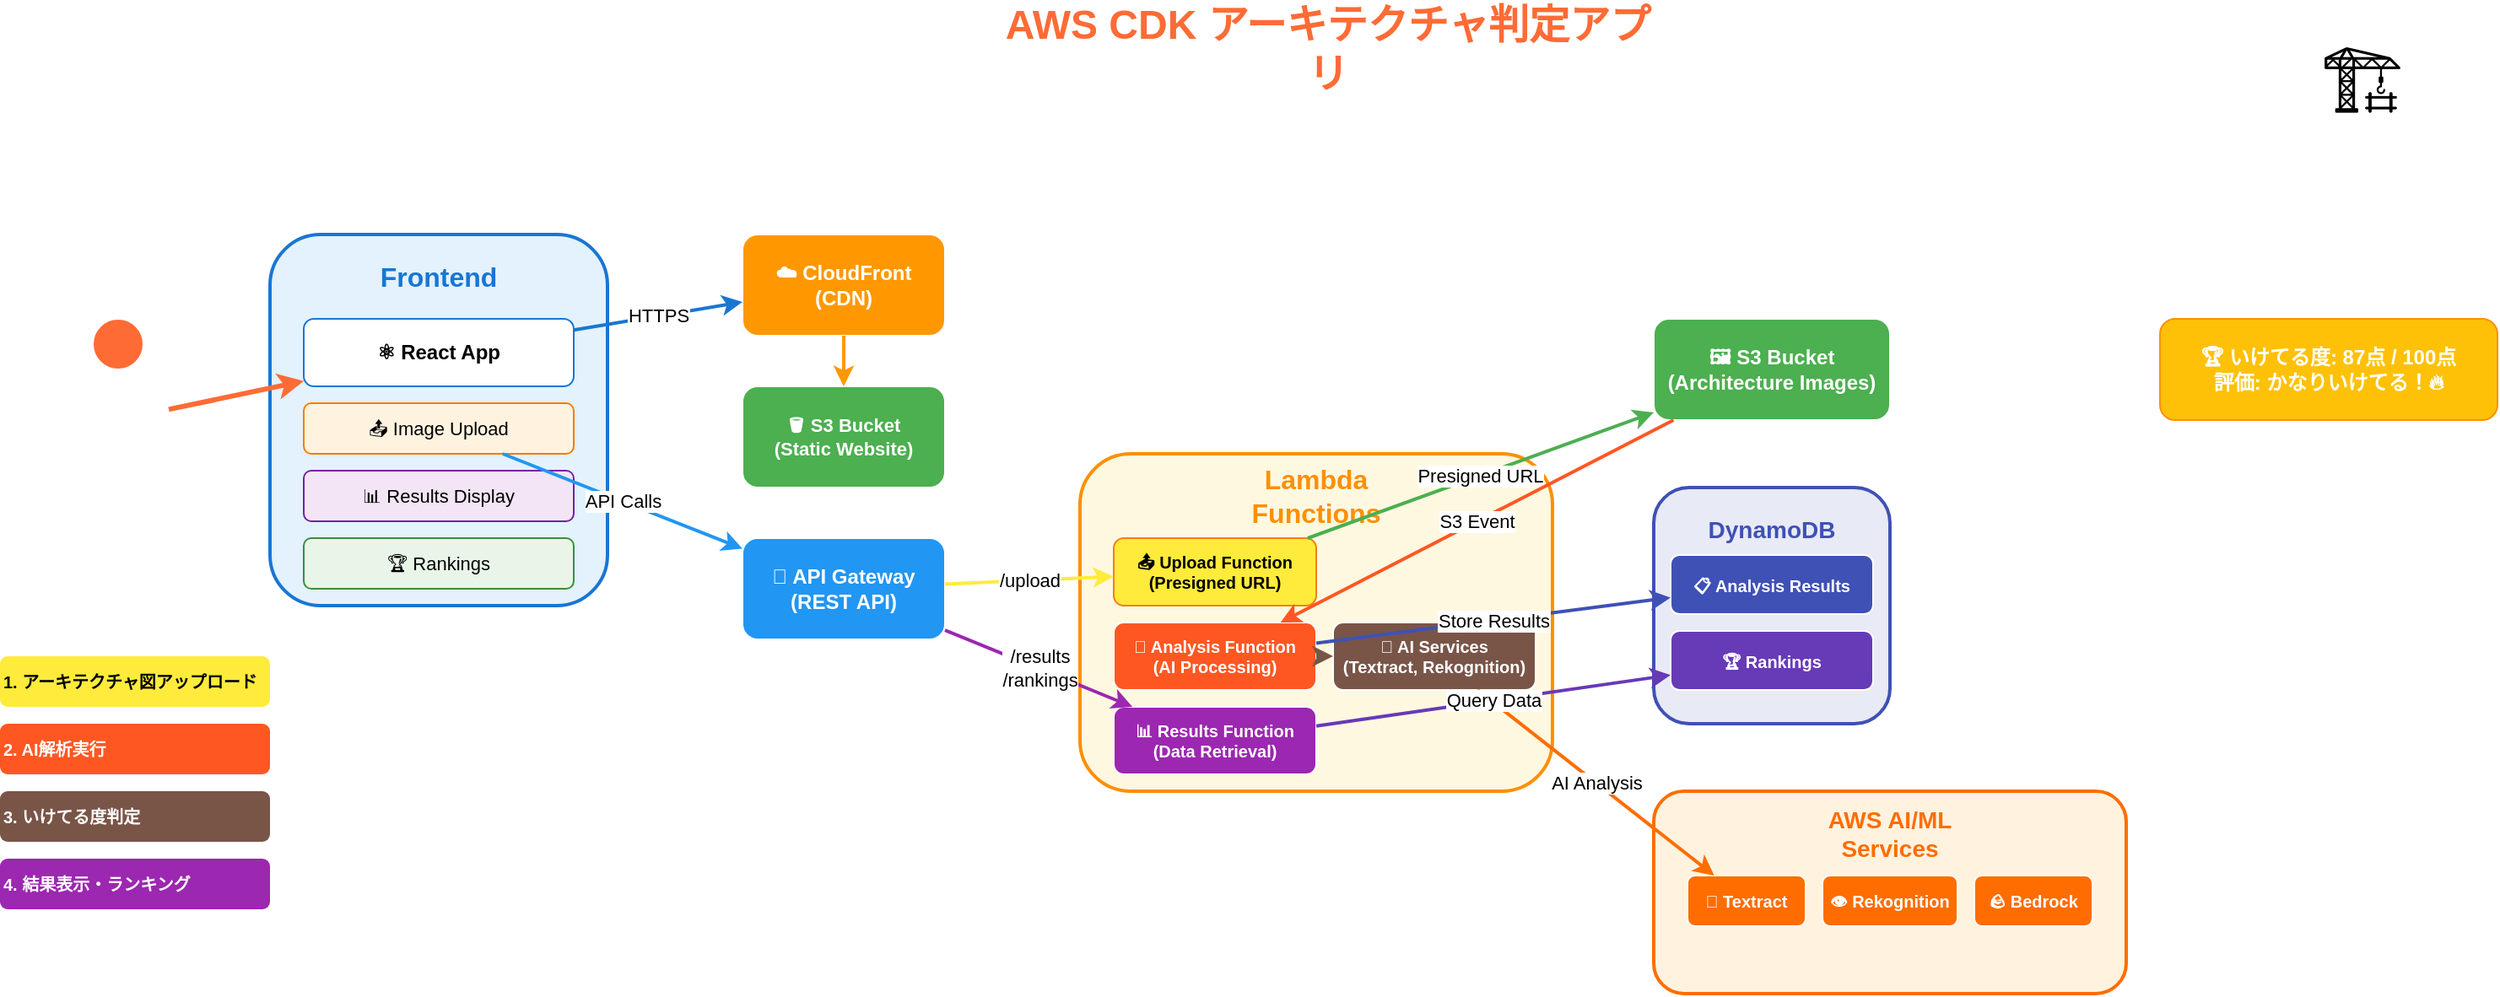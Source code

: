<mxfile version="24.7.17">
  <diagram name="CDK Architecture Judge" id="architecture-judge">
    <mxGraphModel dx="1422" dy="754" grid="1" gridSize="10" guides="1" tooltips="1" connect="1" arrows="1" fold="1" page="1" pageScale="1" pageWidth="1654" pageHeight="1169" math="0" shadow="0">
      <root>
        <mxCell id="0" />
        <mxCell id="1" parent="0" />
        
        <!-- Title -->
        <mxCell id="title" value="AWS CDK アーキテクチャ判定アプリ" style="text;html=1;strokeColor=none;fillColor=none;align=center;verticalAlign=middle;whiteSpace=wrap;rounded=0;fontSize=24;fontStyle=1;fontColor=#FF6B35;" vertex="1" parent="1">
          <mxGeometry x="627" y="20" width="400" height="40" as="geometry" />
        </mxCell>
        
        <!-- User -->
        <mxCell id="user" value="👨‍💻 User" style="shape=umlActor;verticalLabelPosition=bottom;verticalAlign=top;html=1;outlineConnect=0;fillColor=#FF6B35;strokeColor=#FFFFFF;fontSize=14;fontStyle=1;fontColor=#FFFFFF;" vertex="1" parent="1">
          <mxGeometry x="80" y="200" width="60" height="120" as="geometry" />
        </mxCell>
        
        <!-- Frontend Container -->
        <mxCell id="frontend-container" value="" style="rounded=1;whiteSpace=wrap;html=1;fillColor=#E3F2FD;strokeColor=#1976D2;strokeWidth=2;" vertex="1" parent="1">
          <mxGeometry x="200" y="150" width="200" height="220" as="geometry" />
        </mxCell>
        
        <mxCell id="frontend-title" value="Frontend" style="text;html=1;strokeColor=none;fillColor=none;align=center;verticalAlign=middle;whiteSpace=wrap;rounded=0;fontSize=16;fontStyle=1;fontColor=#1976D2;" vertex="1" parent="1">
          <mxGeometry x="250" y="160" width="100" height="30" as="geometry" />
        </mxCell>
        
        <!-- React App -->
        <mxCell id="react-app" value="⚛️ React App" style="rounded=1;whiteSpace=wrap;html=1;fillColor=#FFFFFF;strokeColor=#1976D2;fontSize=12;fontStyle=1;" vertex="1" parent="1">
          <mxGeometry x="220" y="200" width="160" height="40" as="geometry" />
        </mxCell>
        
        <!-- Upload Component -->
        <mxCell id="upload-component" value="📤 Image Upload" style="rounded=1;whiteSpace=wrap;html=1;fillColor=#FFF3E0;strokeColor=#F57C00;fontSize=11;" vertex="1" parent="1">
          <mxGeometry x="220" y="250" width="160" height="30" as="geometry" />
        </mxCell>
        
        <!-- Results Component -->
        <mxCell id="results-component" value="📊 Results Display" style="rounded=1;whiteSpace=wrap;html=1;fillColor=#F3E5F5;strokeColor=#7B1FA2;fontSize=11;" vertex="1" parent="1">
          <mxGeometry x="220" y="290" width="160" height="30" as="geometry" />
        </mxCell>
        
        <!-- Ranking Component -->
        <mxCell id="ranking-component" value="🏆 Rankings" style="rounded=1;whiteSpace=wrap;html=1;fillColor=#E8F5E8;strokeColor=#388E3C;fontSize=11;" vertex="1" parent="1">
          <mxGeometry x="220" y="330" width="160" height="30" as="geometry" />
        </mxCell>
        
        <!-- CloudFront -->
        <mxCell id="cloudfront" value="☁️ CloudFront&#xa;(CDN)" style="rounded=1;whiteSpace=wrap;html=1;fillColor=#FF9800;strokeColor=#FFFFFF;fontSize=12;fontStyle=1;fontColor=#FFFFFF;" vertex="1" parent="1">
          <mxGeometry x="480" y="150" width="120" height="60" as="geometry" />
        </mxCell>
        
        <!-- S3 Website -->
        <mxCell id="s3-website" value="🪣 S3 Bucket&#xa;(Static Website)" style="rounded=1;whiteSpace=wrap;html=1;fillColor=#4CAF50;strokeColor=#FFFFFF;fontSize=11;fontStyle=1;fontColor=#FFFFFF;" vertex="1" parent="1">
          <mxGeometry x="480" y="240" width="120" height="60" as="geometry" />
        </mxCell>
        
        <!-- API Gateway -->
        <mxCell id="api-gateway" value="🚀 API Gateway&#xa;(REST API)" style="rounded=1;whiteSpace=wrap;html=1;fillColor=#2196F3;strokeColor=#FFFFFF;fontSize=12;fontStyle=1;fontColor=#FFFFFF;" vertex="1" parent="1">
          <mxGeometry x="480" y="330" width="120" height="60" as="geometry" />
        </mxCell>
        
        <!-- Lambda Functions Container -->
        <mxCell id="lambda-container" value="" style="rounded=1;whiteSpace=wrap;html=1;fillColor=#FFF8E1;strokeColor=#FF8F00;strokeWidth=2;" vertex="1" parent="1">
          <mxGeometry x="680" y="280" width="280" height="200" as="geometry" />
        </mxCell>
        
        <mxCell id="lambda-title" value="Lambda Functions" style="text;html=1;strokeColor=none;fillColor=none;align=center;verticalAlign=middle;whiteSpace=wrap;rounded=0;fontSize=16;fontStyle=1;fontColor=#FF8F00;" vertex="1" parent="1">
          <mxGeometry x="760" y="290" width="120" height="30" as="geometry" />
        </mxCell>
        
        <!-- Upload Lambda -->
        <mxCell id="upload-lambda" value="📤 Upload Function&#xa;(Presigned URL)" style="rounded=1;whiteSpace=wrap;html=1;fillColor=#FFEB3B;strokeColor=#F57F17;fontSize=10;fontStyle=1;" vertex="1" parent="1">
          <mxGeometry x="700" y="330" width="120" height="40" as="geometry" />
        </mxCell>
        
        <!-- Analysis Lambda -->
        <mxCell id="analysis-lambda" value="🤖 Analysis Function&#xa;(AI Processing)" style="rounded=1;whiteSpace=wrap;html=1;fillColor=#FF5722;strokeColor=#FFFFFF;fontSize=10;fontStyle=1;fontColor=#FFFFFF;" vertex="1" parent="1">
          <mxGeometry x="700" y="380" width="120" height="40" as="geometry" />
        </mxCell>
        
        <!-- Results Lambda -->
        <mxCell id="results-lambda" value="📊 Results Function&#xa;(Data Retrieval)" style="rounded=1;whiteSpace=wrap;html=1;fillColor=#9C27B0;strokeColor=#FFFFFF;fontSize=10;fontStyle=1;fontColor=#FFFFFF;" vertex="1" parent="1">
          <mxGeometry x="700" y="430" width="120" height="40" as="geometry" />
        </mxCell>
        
        <!-- AI Services Lambda -->
        <mxCell id="ai-services-lambda" value="🧠 AI Services&#xa;(Textract, Rekognition)" style="rounded=1;whiteSpace=wrap;html=1;fillColor=#795548;strokeColor=#FFFFFF;fontSize=10;fontStyle=1;fontColor=#FFFFFF;" vertex="1" parent="1">
          <mxGeometry x="830" y="380" width="120" height="40" as="geometry" />
        </mxCell>
        
        <!-- S3 Images Bucket -->
        <mxCell id="s3-images" value="🖼️ S3 Bucket&#xa;(Architecture Images)" style="rounded=1;whiteSpace=wrap;html=1;fillColor=#4CAF50;strokeColor=#FFFFFF;fontSize=12;fontStyle=1;fontColor=#FFFFFF;" vertex="1" parent="1">
          <mxGeometry x="1020" y="200" width="140" height="60" as="geometry" />
        </mxCell>
        
        <!-- DynamoDB Container -->
        <mxCell id="dynamodb-container" value="" style="rounded=1;whiteSpace=wrap;html=1;fillColor=#E8EAF6;strokeColor=#3F51B5;strokeWidth=2;" vertex="1" parent="1">
          <mxGeometry x="1020" y="300" width="140" height="140" as="geometry" />
        </mxCell>
        
        <mxCell id="dynamodb-title" value="DynamoDB" style="text;html=1;strokeColor=none;fillColor=none;align=center;verticalAlign=middle;whiteSpace=wrap;rounded=0;fontSize=14;fontStyle=1;fontColor=#3F51B5;" vertex="1" parent="1">
          <mxGeometry x="1060" y="310" width="60" height="30" as="geometry" />
        </mxCell>
        
        <!-- Analysis Results Table -->
        <mxCell id="analysis-table" value="📋 Analysis Results" style="rounded=1;whiteSpace=wrap;html=1;fillColor=#3F51B5;strokeColor=#FFFFFF;fontSize=10;fontStyle=1;fontColor=#FFFFFF;" vertex="1" parent="1">
          <mxGeometry x="1030" y="340" width="120" height="35" as="geometry" />
        </mxCell>
        
        <!-- Rankings Table -->
        <mxCell id="rankings-table" value="🏆 Rankings" style="rounded=1;whiteSpace=wrap;html=1;fillColor=#673AB7;strokeColor=#FFFFFF;fontSize=10;fontStyle=1;fontColor=#FFFFFF;" vertex="1" parent="1">
          <mxGeometry x="1030" y="385" width="120" height="35" as="geometry" />
        </mxCell>
        
        <!-- AI Services Container -->
        <mxCell id="ai-container" value="" style="rounded=1;whiteSpace=wrap;html=1;fillColor=#FFF3E0;strokeColor=#FF6D00;strokeWidth=2;" vertex="1" parent="1">
          <mxGeometry x="1020" y="480" width="280" height="120" as="geometry" />
        </mxCell>
        
        <mxCell id="ai-title" value="AWS AI/ML Services" style="text;html=1;strokeColor=none;fillColor=none;align=center;verticalAlign=middle;whiteSpace=wrap;rounded=0;fontSize=14;fontStyle=1;fontColor=#FF6D00;" vertex="1" parent="1">
          <mxGeometry x="1110" y="490" width="100" height="30" as="geometry" />
        </mxCell>
        
        <!-- Textract -->
        <mxCell id="textract" value="📄 Textract" style="rounded=1;whiteSpace=wrap;html=1;fillColor=#FF6D00;strokeColor=#FFFFFF;fontSize=10;fontStyle=1;fontColor=#FFFFFF;" vertex="1" parent="1">
          <mxGeometry x="1040" y="530" width="70" height="30" as="geometry" />
        </mxCell>
        
        <!-- Rekognition -->
        <mxCell id="rekognition" value="👁️ Rekognition" style="rounded=1;whiteSpace=wrap;html=1;fillColor=#FF6D00;strokeColor=#FFFFFF;fontSize=10;fontStyle=1;fontColor=#FFFFFF;" vertex="1" parent="1">
          <mxGeometry x="1120" y="530" width="80" height="30" as="geometry" />
        </mxCell>
        
        <!-- Bedrock -->
        <mxCell id="bedrock" value="🪨 Bedrock" style="rounded=1;whiteSpace=wrap;html=1;fillColor=#FF6D00;strokeColor=#FFFFFF;fontSize=10;fontStyle=1;fontColor=#FFFFFF;" vertex="1" parent="1">
          <mxGeometry x="1210" y="530" width="70" height="30" as="geometry" />
        </mxCell>
        
        <!-- Arrows and Flow -->
        
        <!-- User to Frontend -->
        <mxCell id="arrow1" value="" style="endArrow=classic;html=1;rounded=0;strokeColor=#FF6B35;strokeWidth=3;" edge="1" parent="1" source="user" target="react-app">
          <mxGeometry width="50" height="50" relative="1" as="geometry">
            <mxPoint x="160" y="260" as="sourcePoint" />
            <mxPoint x="210" y="210" as="targetPoint" />
          </mxGeometry>
        </mxCell>
        
        <!-- Frontend to CloudFront -->
        <mxCell id="arrow2" value="HTTPS" style="endArrow=classic;html=1;rounded=0;strokeColor=#1976D2;strokeWidth=2;labelBackgroundColor=#FFFFFF;" edge="1" parent="1" source="react-app" target="cloudfront">
          <mxGeometry width="50" height="50" relative="1" as="geometry">
            <mxPoint x="380" y="220" as="sourcePoint" />
            <mxPoint x="480" y="180" as="targetPoint" />
          </mxGeometry>
        </mxCell>
        
        <!-- CloudFront to S3 Website -->
        <mxCell id="arrow3" value="" style="endArrow=classic;html=1;rounded=0;strokeColor=#FF9800;strokeWidth=2;" edge="1" parent="1" source="cloudfront" target="s3-website">
          <mxGeometry width="50" height="50" relative="1" as="geometry">
            <mxPoint x="540" y="210" as="sourcePoint" />
            <mxPoint x="540" y="240" as="targetPoint" />
          </mxGeometry>
        </mxCell>
        
        <!-- Frontend to API Gateway -->
        <mxCell id="arrow4" value="API Calls" style="endArrow=classic;html=1;rounded=0;strokeColor=#2196F3;strokeWidth=2;labelBackgroundColor=#FFFFFF;" edge="1" parent="1" source="upload-component" target="api-gateway">
          <mxGeometry width="50" height="50" relative="1" as="geometry">
            <mxPoint x="380" y="310" as="sourcePoint" />
            <mxPoint x="480" y="360" as="targetPoint" />
          </mxGeometry>
        </mxCell>
        
        <!-- API Gateway to Upload Lambda -->
        <mxCell id="arrow5" value="/upload" style="endArrow=classic;html=1;rounded=0;strokeColor=#FFEB3B;strokeWidth=2;labelBackgroundColor=#FFFFFF;" edge="1" parent="1" source="api-gateway" target="upload-lambda">
          <mxGeometry width="50" height="50" relative="1" as="geometry">
            <mxPoint x="600" y="350" as="sourcePoint" />
            <mxPoint x="700" y="350" as="targetPoint" />
          </mxGeometry>
        </mxCell>
        
        <!-- API Gateway to Results Lambda -->
        <mxCell id="arrow6" value="/results&#xa;/rankings" style="endArrow=classic;html=1;rounded=0;strokeColor=#9C27B0;strokeWidth=2;labelBackgroundColor=#FFFFFF;" edge="1" parent="1" source="api-gateway" target="results-lambda">
          <mxGeometry width="50" height="50" relative="1" as="geometry">
            <mxPoint x="600" y="390" as="sourcePoint" />
            <mxPoint x="700" y="450" as="targetPoint" />
          </mxGeometry>
        </mxCell>
        
        <!-- Upload Lambda to S3 Images -->
        <mxCell id="arrow7" value="Presigned URL" style="endArrow=classic;html=1;rounded=0;strokeColor=#4CAF50;strokeWidth=2;labelBackgroundColor=#FFFFFF;" edge="1" parent="1" source="upload-lambda" target="s3-images">
          <mxGeometry width="50" height="50" relative="1" as="geometry">
            <mxPoint x="820" y="340" as="sourcePoint" />
            <mxPoint x="1020" y="230" as="targetPoint" />
          </mxGeometry>
        </mxCell>
        
        <!-- S3 Images to Analysis Lambda -->
        <mxCell id="arrow8" value="S3 Event" style="endArrow=classic;html=1;rounded=0;strokeColor=#FF5722;strokeWidth=2;labelBackgroundColor=#FFFFFF;" edge="1" parent="1" source="s3-images" target="analysis-lambda">
          <mxGeometry width="50" height="50" relative="1" as="geometry">
            <mxPoint x="1020" y="260" as="sourcePoint" />
            <mxPoint x="820" y="380" as="targetPoint" />
          </mxGeometry>
        </mxCell>
        
        <!-- Analysis Lambda to AI Services -->
        <mxCell id="arrow9" value="" style="endArrow=classic;html=1;rounded=0;strokeColor=#795548;strokeWidth=2;" edge="1" parent="1" source="analysis-lambda" target="ai-services-lambda">
          <mxGeometry width="50" height="50" relative="1" as="geometry">
            <mxPoint x="820" y="400" as="sourcePoint" />
            <mxPoint x="830" y="400" as="targetPoint" />
          </mxGeometry>
        </mxCell>
        
        <!-- AI Services Lambda to AWS AI Services -->
        <mxCell id="arrow10" value="AI Analysis" style="endArrow=classic;html=1;rounded=0;strokeColor=#FF6D00;strokeWidth=2;labelBackgroundColor=#FFFFFF;" edge="1" parent="1" source="ai-services-lambda" target="textract">
          <mxGeometry width="50" height="50" relative="1" as="geometry">
            <mxPoint x="890" y="420" as="sourcePoint" />
            <mxPoint x="1075" y="530" as="targetPoint" />
          </mxGeometry>
        </mxCell>
        
        <!-- Analysis Lambda to DynamoDB -->
        <mxCell id="arrow11" value="Store Results" style="endArrow=classic;html=1;rounded=0;strokeColor=#3F51B5;strokeWidth=2;labelBackgroundColor=#FFFFFF;" edge="1" parent="1" source="analysis-lambda" target="analysis-table">
          <mxGeometry width="50" height="50" relative="1" as="geometry">
            <mxPoint x="820" y="390" as="sourcePoint" />
            <mxPoint x="1030" y="357" as="targetPoint" />
          </mxGeometry>
        </mxCell>
        
        <!-- Results Lambda to DynamoDB -->
        <mxCell id="arrow12" value="Query Data" style="endArrow=classic;html=1;rounded=0;strokeColor=#673AB7;strokeWidth=2;labelBackgroundColor=#FFFFFF;" edge="1" parent="1" source="results-lambda" target="rankings-table">
          <mxGeometry width="50" height="50" relative="1" as="geometry">
            <mxPoint x="820" y="450" as="sourcePoint" />
            <mxPoint x="1030" y="402" as="targetPoint" />
          </mxGeometry>
        </mxCell>
        
        <!-- Data Flow Labels -->
        <mxCell id="flow1" value="1. アーキテクチャ図アップロード" style="text;html=1;strokeColor=none;fillColor=#FFEB3B;align=left;verticalAlign=middle;whiteSpace=wrap;rounded=1;fontSize=10;fontStyle=1;" vertex="1" parent="1">
          <mxGeometry x="40" y="400" width="160" height="30" as="geometry" />
        </mxCell>
        
        <mxCell id="flow2" value="2. AI解析実行" style="text;html=1;strokeColor=none;fillColor=#FF5722;align=left;verticalAlign=middle;whiteSpace=wrap;rounded=1;fontSize=10;fontStyle=1;fontColor=#FFFFFF;" vertex="1" parent="1">
          <mxGeometry x="40" y="440" width="160" height="30" as="geometry" />
        </mxCell>
        
        <mxCell id="flow3" value="3. いけてる度判定" style="text;html=1;strokeColor=none;fillColor=#795548;align=left;verticalAlign=middle;whiteSpace=wrap;rounded=1;fontSize=10;fontStyle=1;fontColor=#FFFFFF;" vertex="1" parent="1">
          <mxGeometry x="40" y="480" width="160" height="30" as="geometry" />
        </mxCell>
        
        <mxCell id="flow4" value="4. 結果表示・ランキング" style="text;html=1;strokeColor=none;fillColor=#9C27B0;align=left;verticalAlign=middle;whiteSpace=wrap;rounded=1;fontSize=10;fontStyle=1;fontColor=#FFFFFF;" vertex="1" parent="1">
          <mxGeometry x="40" y="520" width="160" height="30" as="geometry" />
        </mxCell>
        
        <!-- Score Display -->
        <mxCell id="score-display" value="🏆 いけてる度: 87点 / 100点&#xa;評価: かなりいけてる！🔥" style="rounded=1;whiteSpace=wrap;html=1;fillColor=#FFC107;strokeColor=#FF8F00;fontSize=12;fontStyle=1;fontColor=#FFFFFF;" vertex="1" parent="1">
          <mxGeometry x="1320" y="200" width="200" height="60" as="geometry" />
        </mxCell>
        
        <!-- Architecture Judge Logo -->
        <mxCell id="logo" value="🏗️" style="text;html=1;strokeColor=none;fillColor=none;align=center;verticalAlign=middle;whiteSpace=wrap;rounded=0;fontSize=48;" vertex="1" parent="1">
          <mxGeometry x="1400" y="20" width="80" height="80" as="geometry" />
        </mxCell>
        
      </root>
    </mxGraphModel>
  </diagram>
</mxfile>